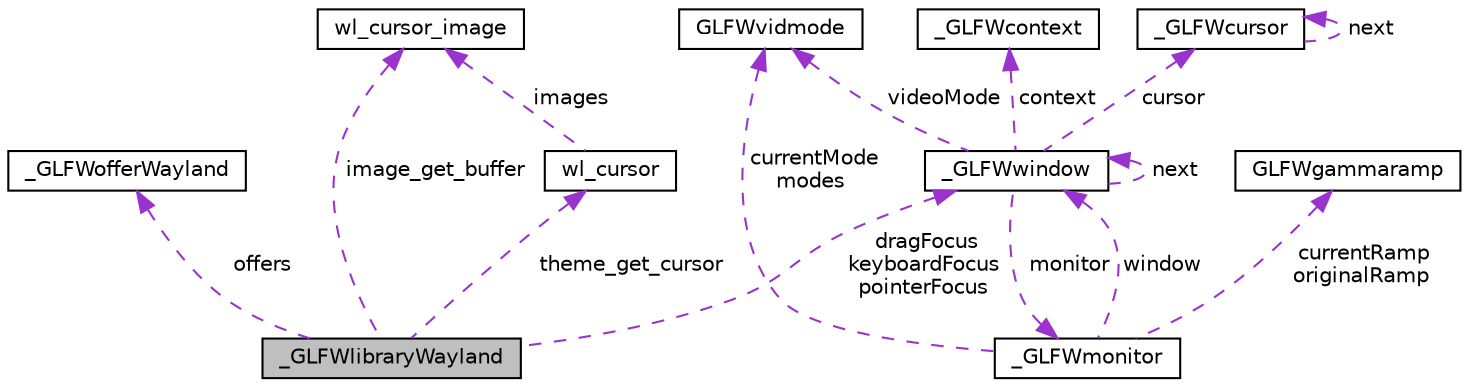 digraph "_GLFWlibraryWayland"
{
 // LATEX_PDF_SIZE
  edge [fontname="Helvetica",fontsize="10",labelfontname="Helvetica",labelfontsize="10"];
  node [fontname="Helvetica",fontsize="10",shape=record];
  Node1 [label="_GLFWlibraryWayland",height=0.2,width=0.4,color="black", fillcolor="grey75", style="filled", fontcolor="black",tooltip=" "];
  Node2 -> Node1 [dir="back",color="darkorchid3",fontsize="10",style="dashed",label=" image_get_buffer" ,fontname="Helvetica"];
  Node2 [label="wl_cursor_image",height=0.2,width=0.4,color="black", fillcolor="white", style="filled",URL="$structwl__cursor__image.html",tooltip=" "];
  Node3 -> Node1 [dir="back",color="darkorchid3",fontsize="10",style="dashed",label=" dragFocus\nkeyboardFocus\npointerFocus" ,fontname="Helvetica"];
  Node3 [label="_GLFWwindow",height=0.2,width=0.4,color="black", fillcolor="white", style="filled",URL="$struct__GLFWwindow.html",tooltip=" "];
  Node4 -> Node3 [dir="back",color="darkorchid3",fontsize="10",style="dashed",label=" context" ,fontname="Helvetica"];
  Node4 [label="_GLFWcontext",height=0.2,width=0.4,color="black", fillcolor="white", style="filled",URL="$struct__GLFWcontext.html",tooltip=" "];
  Node5 -> Node3 [dir="back",color="darkorchid3",fontsize="10",style="dashed",label=" videoMode" ,fontname="Helvetica"];
  Node5 [label="GLFWvidmode",height=0.2,width=0.4,color="black", fillcolor="white", style="filled",URL="$structGLFWvidmode.html",tooltip="Video mode type."];
  Node6 -> Node3 [dir="back",color="darkorchid3",fontsize="10",style="dashed",label=" monitor" ,fontname="Helvetica"];
  Node6 [label="_GLFWmonitor",height=0.2,width=0.4,color="black", fillcolor="white", style="filled",URL="$struct__GLFWmonitor.html",tooltip=" "];
  Node5 -> Node6 [dir="back",color="darkorchid3",fontsize="10",style="dashed",label=" currentMode\nmodes" ,fontname="Helvetica"];
  Node7 -> Node6 [dir="back",color="darkorchid3",fontsize="10",style="dashed",label=" currentRamp\noriginalRamp" ,fontname="Helvetica"];
  Node7 [label="GLFWgammaramp",height=0.2,width=0.4,color="black", fillcolor="white", style="filled",URL="$structGLFWgammaramp.html",tooltip="Gamma ramp."];
  Node3 -> Node6 [dir="back",color="darkorchid3",fontsize="10",style="dashed",label=" window" ,fontname="Helvetica"];
  Node8 -> Node3 [dir="back",color="darkorchid3",fontsize="10",style="dashed",label=" cursor" ,fontname="Helvetica"];
  Node8 [label="_GLFWcursor",height=0.2,width=0.4,color="black", fillcolor="white", style="filled",URL="$struct__GLFWcursor.html",tooltip=" "];
  Node8 -> Node8 [dir="back",color="darkorchid3",fontsize="10",style="dashed",label=" next" ,fontname="Helvetica"];
  Node3 -> Node3 [dir="back",color="darkorchid3",fontsize="10",style="dashed",label=" next" ,fontname="Helvetica"];
  Node9 -> Node1 [dir="back",color="darkorchid3",fontsize="10",style="dashed",label=" theme_get_cursor" ,fontname="Helvetica"];
  Node9 [label="wl_cursor",height=0.2,width=0.4,color="black", fillcolor="white", style="filled",URL="$structwl__cursor.html",tooltip=" "];
  Node2 -> Node9 [dir="back",color="darkorchid3",fontsize="10",style="dashed",label=" images" ,fontname="Helvetica"];
  Node10 -> Node1 [dir="back",color="darkorchid3",fontsize="10",style="dashed",label=" offers" ,fontname="Helvetica"];
  Node10 [label="_GLFWofferWayland",height=0.2,width=0.4,color="black", fillcolor="white", style="filled",URL="$struct__GLFWofferWayland.html",tooltip=" "];
}
